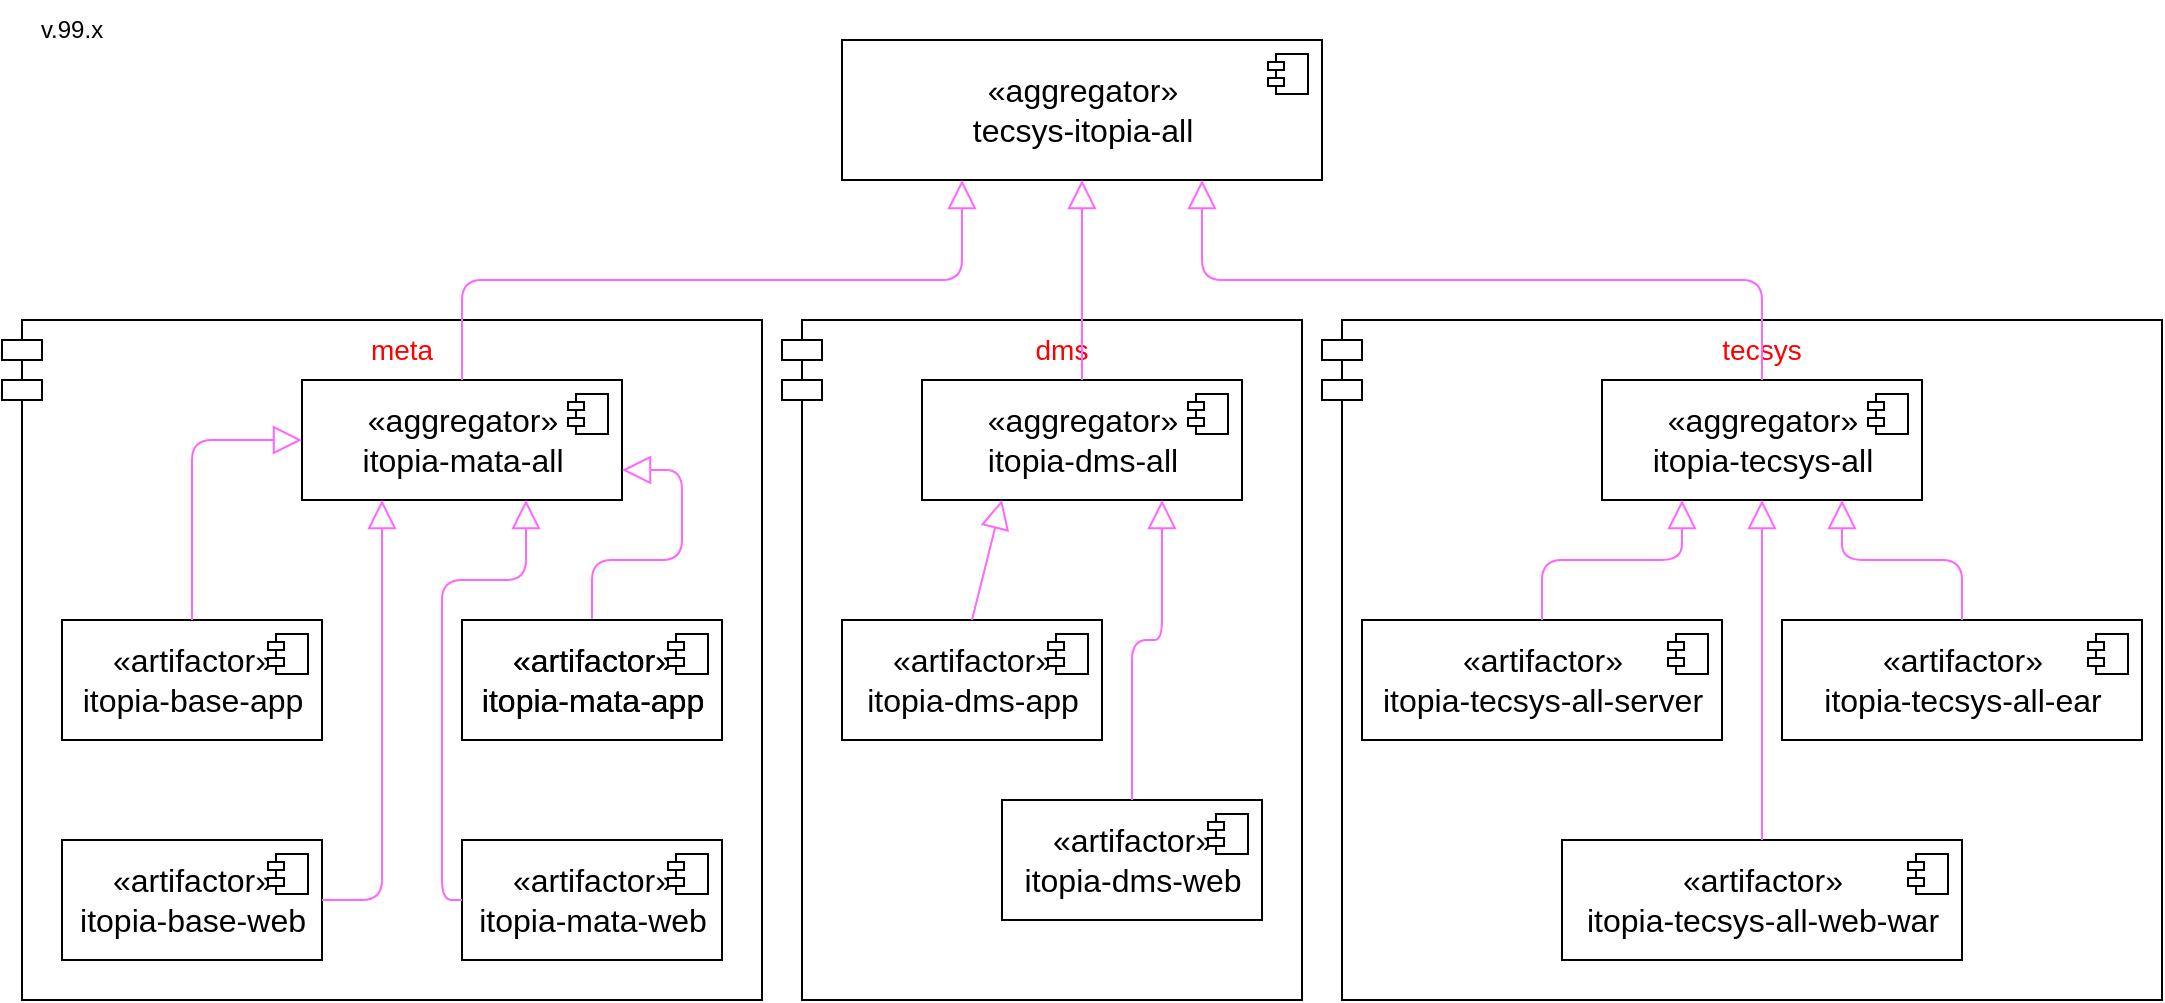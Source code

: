 <mxfile version="14.9.6" type="device"><diagram id="POSiw3sbQpuGDue9NJ8n" name="Page-1"><mxGraphModel dx="1343" dy="823" grid="1" gridSize="10" guides="1" tooltips="1" connect="1" arrows="1" fold="1" page="1" pageScale="1" pageWidth="1100" pageHeight="850" math="0" shadow="0"><root><mxCell id="0"/><mxCell id="1" parent="0"/><mxCell id="XDaR1owSfXNGEUzWIMaf-47" value="tecsys" style="shape=module;align=left;spacingLeft=20;align=center;verticalAlign=top;fontColor=#FF0000;fontSize=14;fillColor=none;" parent="1" vertex="1"><mxGeometry x="670" y="290" width="420" height="340" as="geometry"/></mxCell><mxCell id="XDaR1owSfXNGEUzWIMaf-46" value="dms" style="shape=module;align=left;spacingLeft=20;align=center;verticalAlign=top;fontColor=#FF0000;fontSize=14;fillColor=none;" parent="1" vertex="1"><mxGeometry x="400" y="290" width="260" height="340" as="geometry"/></mxCell><mxCell id="XDaR1owSfXNGEUzWIMaf-45" value="meta" style="shape=module;align=left;spacingLeft=20;align=center;verticalAlign=top;fontColor=#FF0000;fontSize=14;fillColor=none;" parent="1" vertex="1"><mxGeometry x="10" y="290" width="380" height="340" as="geometry"/></mxCell><mxCell id="XDaR1owSfXNGEUzWIMaf-1" value="«aggregator»&lt;br style=&quot;font-size: 16px&quot;&gt;&lt;span style=&quot;font-size: 16px&quot;&gt;tecsys-itopia-all&lt;/span&gt;" style="html=1;dropTarget=0;fontSize=16;fontStyle=0;fillColor=none;" parent="1" vertex="1"><mxGeometry x="430" y="150" width="240" height="70" as="geometry"/></mxCell><mxCell id="XDaR1owSfXNGEUzWIMaf-2" value="" style="shape=module;jettyWidth=8;jettyHeight=4;" parent="XDaR1owSfXNGEUzWIMaf-1" vertex="1"><mxGeometry x="1" width="20" height="20" relative="1" as="geometry"><mxPoint x="-27" y="7" as="offset"/></mxGeometry></mxCell><mxCell id="XDaR1owSfXNGEUzWIMaf-5" value="«aggregator»&lt;br style=&quot;font-size: 16px&quot;&gt;&lt;span style=&quot;font-size: 16px&quot;&gt;itopia-mata-all&lt;/span&gt;" style="html=1;dropTarget=0;fontSize=16;fontStyle=0;fillColor=none;" parent="1" vertex="1"><mxGeometry x="160" y="320" width="160" height="60" as="geometry"/></mxCell><mxCell id="XDaR1owSfXNGEUzWIMaf-6" value="" style="shape=module;jettyWidth=8;jettyHeight=4;" parent="XDaR1owSfXNGEUzWIMaf-5" vertex="1"><mxGeometry x="1" width="20" height="20" relative="1" as="geometry"><mxPoint x="-27" y="7" as="offset"/></mxGeometry></mxCell><mxCell id="XDaR1owSfXNGEUzWIMaf-7" value="«aggregator»&lt;br style=&quot;font-size: 16px&quot;&gt;&lt;span style=&quot;font-size: 16px&quot;&gt;itopia-dms-all&lt;/span&gt;" style="html=1;dropTarget=0;fontSize=16;fontStyle=0;fillColor=none;" parent="1" vertex="1"><mxGeometry x="470" y="320" width="160" height="60" as="geometry"/></mxCell><mxCell id="XDaR1owSfXNGEUzWIMaf-8" value="" style="shape=module;jettyWidth=8;jettyHeight=4;" parent="XDaR1owSfXNGEUzWIMaf-7" vertex="1"><mxGeometry x="1" width="20" height="20" relative="1" as="geometry"><mxPoint x="-27" y="7" as="offset"/></mxGeometry></mxCell><mxCell id="XDaR1owSfXNGEUzWIMaf-9" value="«aggregator»&lt;br style=&quot;font-size: 16px&quot;&gt;&lt;span style=&quot;font-size: 16px&quot;&gt;itopia-tecsys-all&lt;/span&gt;" style="html=1;dropTarget=0;fontSize=16;fontStyle=0;fillColor=none;" parent="1" vertex="1"><mxGeometry x="810" y="320" width="160" height="60" as="geometry"/></mxCell><mxCell id="XDaR1owSfXNGEUzWIMaf-10" value="" style="shape=module;jettyWidth=8;jettyHeight=4;" parent="XDaR1owSfXNGEUzWIMaf-9" vertex="1"><mxGeometry x="1" width="20" height="20" relative="1" as="geometry"><mxPoint x="-27" y="7" as="offset"/></mxGeometry></mxCell><mxCell id="XDaR1owSfXNGEUzWIMaf-11" value="" style="endArrow=block;endFill=0;endSize=12;html=1;strokeColor=#FF66FF;strokeWidth=1;entryX=0.5;entryY=1;entryDx=0;entryDy=0;exitX=0.5;exitY=0;exitDx=0;exitDy=0;" parent="1" source="XDaR1owSfXNGEUzWIMaf-7" target="XDaR1owSfXNGEUzWIMaf-1" edge="1"><mxGeometry width="160" relative="1" as="geometry"><mxPoint x="740" y="310" as="sourcePoint"/><mxPoint x="740" y="240" as="targetPoint"/></mxGeometry></mxCell><mxCell id="XDaR1owSfXNGEUzWIMaf-12" value="" style="endArrow=block;endFill=0;endSize=12;html=1;strokeColor=#FF66FF;strokeWidth=1;entryX=0.25;entryY=1;entryDx=0;entryDy=0;" parent="1" target="XDaR1owSfXNGEUzWIMaf-1" edge="1"><mxGeometry width="160" relative="1" as="geometry"><mxPoint x="240" y="320" as="sourcePoint"/><mxPoint x="250" y="180" as="targetPoint"/><Array as="points"><mxPoint x="240" y="270"/><mxPoint x="490" y="270"/></Array></mxGeometry></mxCell><mxCell id="XDaR1owSfXNGEUzWIMaf-13" value="" style="endArrow=block;endFill=0;endSize=12;html=1;strokeColor=#FF66FF;strokeWidth=1;entryX=0.75;entryY=1;entryDx=0;entryDy=0;exitX=0.5;exitY=0;exitDx=0;exitDy=0;" parent="1" source="XDaR1owSfXNGEUzWIMaf-9" target="XDaR1owSfXNGEUzWIMaf-1" edge="1"><mxGeometry width="160" relative="1" as="geometry"><mxPoint x="869.5" y="270" as="sourcePoint"/><mxPoint x="869.5" y="180" as="targetPoint"/><Array as="points"><mxPoint x="890" y="270"/><mxPoint x="610" y="270"/></Array></mxGeometry></mxCell><mxCell id="XDaR1owSfXNGEUzWIMaf-14" value="«artifactor»&lt;br style=&quot;font-size: 16px&quot;&gt;&lt;span style=&quot;font-size: 16px&quot;&gt;itopia-mata-app&lt;/span&gt;" style="html=1;dropTarget=0;fontSize=16;fontStyle=0;fillColor=none;" parent="1" vertex="1"><mxGeometry x="240" y="440" width="130" height="60" as="geometry"/></mxCell><mxCell id="XDaR1owSfXNGEUzWIMaf-15" value="" style="shape=module;jettyWidth=8;jettyHeight=4;" parent="XDaR1owSfXNGEUzWIMaf-14" vertex="1"><mxGeometry x="1" width="20" height="20" relative="1" as="geometry"><mxPoint x="-27" y="7" as="offset"/></mxGeometry></mxCell><mxCell id="XDaR1owSfXNGEUzWIMaf-16" value="«artifactor»&lt;br style=&quot;font-size: 16px&quot;&gt;&lt;span style=&quot;font-size: 16px&quot;&gt;itopia-base-app&lt;/span&gt;" style="html=1;dropTarget=0;fontSize=16;fontStyle=0;fillColor=none;" parent="1" vertex="1"><mxGeometry x="40" y="440" width="130" height="60" as="geometry"/></mxCell><mxCell id="XDaR1owSfXNGEUzWIMaf-17" value="" style="shape=module;jettyWidth=8;jettyHeight=4;" parent="XDaR1owSfXNGEUzWIMaf-16" vertex="1"><mxGeometry x="1" width="20" height="20" relative="1" as="geometry"><mxPoint x="-27" y="7" as="offset"/></mxGeometry></mxCell><mxCell id="XDaR1owSfXNGEUzWIMaf-18" value="«artifactor»&lt;br style=&quot;font-size: 16px&quot;&gt;&lt;span style=&quot;font-size: 16px&quot;&gt;itopia-mata-web&lt;/span&gt;" style="html=1;dropTarget=0;fontSize=16;fontStyle=0;fillColor=none;" parent="1" vertex="1"><mxGeometry x="240" y="550" width="130" height="60" as="geometry"/></mxCell><mxCell id="XDaR1owSfXNGEUzWIMaf-19" value="" style="shape=module;jettyWidth=8;jettyHeight=4;" parent="XDaR1owSfXNGEUzWIMaf-18" vertex="1"><mxGeometry x="1" width="20" height="20" relative="1" as="geometry"><mxPoint x="-27" y="7" as="offset"/></mxGeometry></mxCell><mxCell id="XDaR1owSfXNGEUzWIMaf-20" value="«artifactor»&lt;br style=&quot;font-size: 16px&quot;&gt;&lt;span style=&quot;font-size: 16px&quot;&gt;itopia-base-web&lt;/span&gt;" style="html=1;dropTarget=0;fontSize=16;fontStyle=0;fillColor=none;" parent="1" vertex="1"><mxGeometry x="40" y="550" width="130" height="60" as="geometry"/></mxCell><mxCell id="XDaR1owSfXNGEUzWIMaf-21" value="" style="shape=module;jettyWidth=8;jettyHeight=4;" parent="XDaR1owSfXNGEUzWIMaf-20" vertex="1"><mxGeometry x="1" width="20" height="20" relative="1" as="geometry"><mxPoint x="-27" y="7" as="offset"/></mxGeometry></mxCell><mxCell id="XDaR1owSfXNGEUzWIMaf-22" value="" style="endArrow=block;endFill=0;endSize=12;html=1;strokeColor=#FF66FF;strokeWidth=1;entryX=0;entryY=0.5;entryDx=0;entryDy=0;exitX=0.5;exitY=0;exitDx=0;exitDy=0;" parent="1" source="XDaR1owSfXNGEUzWIMaf-16" target="XDaR1owSfXNGEUzWIMaf-5" edge="1"><mxGeometry width="160" relative="1" as="geometry"><mxPoint x="200" y="710" as="sourcePoint"/><mxPoint x="200" y="620" as="targetPoint"/><Array as="points"><mxPoint x="105" y="350"/></Array></mxGeometry></mxCell><mxCell id="XDaR1owSfXNGEUzWIMaf-23" value="" style="endArrow=block;endFill=0;endSize=12;html=1;strokeColor=#FF66FF;strokeWidth=1;entryX=0.25;entryY=1;entryDx=0;entryDy=0;exitX=1;exitY=0.5;exitDx=0;exitDy=0;" parent="1" source="XDaR1owSfXNGEUzWIMaf-20" target="XDaR1owSfXNGEUzWIMaf-5" edge="1"><mxGeometry width="160" relative="1" as="geometry"><mxPoint x="210" y="710" as="sourcePoint"/><mxPoint x="210" y="620" as="targetPoint"/><Array as="points"><mxPoint x="200" y="580"/></Array></mxGeometry></mxCell><mxCell id="XDaR1owSfXNGEUzWIMaf-24" value="" style="endArrow=block;endFill=0;endSize=12;html=1;strokeColor=#FF66FF;strokeWidth=1;exitX=0;exitY=0.5;exitDx=0;exitDy=0;entryX=0.7;entryY=1;entryDx=0;entryDy=0;entryPerimeter=0;" parent="1" source="XDaR1owSfXNGEUzWIMaf-18" target="XDaR1owSfXNGEUzWIMaf-5" edge="1"><mxGeometry width="160" relative="1" as="geometry"><mxPoint x="500" y="590" as="sourcePoint"/><mxPoint x="260" y="390" as="targetPoint"/><Array as="points"><mxPoint x="230" y="580"/><mxPoint x="230" y="420"/><mxPoint x="272" y="420"/></Array></mxGeometry></mxCell><mxCell id="XDaR1owSfXNGEUzWIMaf-25" value="" style="endArrow=block;endFill=0;endSize=12;html=1;strokeColor=#FF66FF;strokeWidth=1;exitX=0.5;exitY=0;exitDx=0;exitDy=0;entryX=1;entryY=0.75;entryDx=0;entryDy=0;" parent="1" source="XDaR1owSfXNGEUzWIMaf-14" target="XDaR1owSfXNGEUzWIMaf-5" edge="1"><mxGeometry width="160" relative="1" as="geometry"><mxPoint x="530" y="680" as="sourcePoint"/><mxPoint x="420" y="470" as="targetPoint"/><Array as="points"><mxPoint x="305" y="410"/><mxPoint x="350" y="410"/><mxPoint x="350" y="365"/></Array></mxGeometry></mxCell><mxCell id="XDaR1owSfXNGEUzWIMaf-27" value="«artifactor»&lt;br style=&quot;font-size: 16px&quot;&gt;&lt;span style=&quot;font-size: 16px&quot;&gt;itopia-mata-app&lt;/span&gt;" style="html=1;dropTarget=0;fontSize=16;fontStyle=0;fillColor=none;" parent="1" vertex="1"><mxGeometry x="240" y="440" width="130" height="60" as="geometry"/></mxCell><mxCell id="XDaR1owSfXNGEUzWIMaf-28" value="" style="shape=module;jettyWidth=8;jettyHeight=4;" parent="XDaR1owSfXNGEUzWIMaf-27" vertex="1"><mxGeometry x="1" width="20" height="20" relative="1" as="geometry"><mxPoint x="-27" y="7" as="offset"/></mxGeometry></mxCell><mxCell id="XDaR1owSfXNGEUzWIMaf-29" value="«artifactor»&lt;br style=&quot;font-size: 16px&quot;&gt;&lt;span style=&quot;font-size: 16px&quot;&gt;itopia-dms-web&lt;/span&gt;" style="html=1;dropTarget=0;fontSize=16;fontStyle=0;fillColor=none;" parent="1" vertex="1"><mxGeometry x="510" y="530" width="130" height="60" as="geometry"/></mxCell><mxCell id="XDaR1owSfXNGEUzWIMaf-30" value="" style="shape=module;jettyWidth=8;jettyHeight=4;" parent="XDaR1owSfXNGEUzWIMaf-29" vertex="1"><mxGeometry x="1" width="20" height="20" relative="1" as="geometry"><mxPoint x="-27" y="7" as="offset"/></mxGeometry></mxCell><mxCell id="XDaR1owSfXNGEUzWIMaf-31" value="«artifactor»&lt;br style=&quot;font-size: 16px&quot;&gt;&lt;span style=&quot;font-size: 16px&quot;&gt;itopia-dms-app&lt;/span&gt;" style="html=1;dropTarget=0;fontSize=16;fontStyle=0;fillColor=none;" parent="1" vertex="1"><mxGeometry x="430" y="440" width="130" height="60" as="geometry"/></mxCell><mxCell id="XDaR1owSfXNGEUzWIMaf-32" value="" style="shape=module;jettyWidth=8;jettyHeight=4;" parent="XDaR1owSfXNGEUzWIMaf-31" vertex="1"><mxGeometry x="1" width="20" height="20" relative="1" as="geometry"><mxPoint x="-27" y="7" as="offset"/></mxGeometry></mxCell><mxCell id="XDaR1owSfXNGEUzWIMaf-33" value="" style="endArrow=block;endFill=0;endSize=12;html=1;strokeColor=#FF66FF;strokeWidth=1;entryX=0.25;entryY=1;entryDx=0;entryDy=0;exitX=0.5;exitY=0;exitDx=0;exitDy=0;" parent="1" source="XDaR1owSfXNGEUzWIMaf-31" target="XDaR1owSfXNGEUzWIMaf-7" edge="1"><mxGeometry width="160" relative="1" as="geometry"><mxPoint x="690" y="470" as="sourcePoint"/><mxPoint x="690" y="380" as="targetPoint"/></mxGeometry></mxCell><mxCell id="XDaR1owSfXNGEUzWIMaf-34" value="" style="endArrow=block;endFill=0;endSize=12;html=1;strokeColor=#FF66FF;strokeWidth=1;entryX=0.75;entryY=1;entryDx=0;entryDy=0;exitX=0.5;exitY=0;exitDx=0;exitDy=0;" parent="1" source="XDaR1owSfXNGEUzWIMaf-29" target="XDaR1owSfXNGEUzWIMaf-7" edge="1"><mxGeometry width="160" relative="1" as="geometry"><mxPoint x="750" y="570" as="sourcePoint"/><mxPoint x="750" y="480" as="targetPoint"/><Array as="points"><mxPoint x="575" y="450"/><mxPoint x="590" y="450"/></Array></mxGeometry></mxCell><mxCell id="XDaR1owSfXNGEUzWIMaf-35" value="«artifactor»&lt;br style=&quot;font-size: 16px&quot;&gt;&lt;span style=&quot;font-size: 16px&quot;&gt;itopia-tecsys-all-server&lt;/span&gt;" style="html=1;dropTarget=0;fontSize=16;fontStyle=0;fillColor=none;" parent="1" vertex="1"><mxGeometry x="690" y="440" width="180" height="60" as="geometry"/></mxCell><mxCell id="XDaR1owSfXNGEUzWIMaf-36" value="" style="shape=module;jettyWidth=8;jettyHeight=4;" parent="XDaR1owSfXNGEUzWIMaf-35" vertex="1"><mxGeometry x="1" width="20" height="20" relative="1" as="geometry"><mxPoint x="-27" y="7" as="offset"/></mxGeometry></mxCell><mxCell id="XDaR1owSfXNGEUzWIMaf-37" value="«artifactor»&lt;br style=&quot;font-size: 16px&quot;&gt;&lt;span style=&quot;font-size: 16px&quot;&gt;itopia-tecsys-all-web-war&lt;/span&gt;&lt;span style=&quot;color: rgba(0 , 0 , 0 , 0) ; font-family: monospace ; font-size: 0px&quot;&gt;%3CmxGraphModel%3E%3Croot%3E%3CmxCell%20id%3D%220%22%2F%3E%3CmxCell%20id%3D%221%22%20parent%3D%220%22%2F%3E%3CmxCell%20id%3D%222%22%20value%3D%22%C2%ABartifactor%C2%BB%26lt%3Bbr%20style%3D%26quot%3Bfont-size%3A%2016px%26quot%3B%26gt%3B%26lt%3Bspan%20style%3D%26quot%3Bfont-size%3A%2016px%26quot%3B%26gt%3Bitopia-tecsys-all-server%26lt%3B%2Fspan%26gt%3B%22%20style%3D%22html%3D1%3BdropTarget%3D0%3BfontSize%3D16%3BfontStyle%3D0%3BfillColor%3Dnone%3B%22%20vertex%3D%221%22%20parent%3D%221%22%3E%3CmxGeometry%20x%3D%22690%22%20y%3D%22425%22%20width%3D%22180%22%20height%3D%2260%22%20as%3D%22geometry%22%2F%3E%3C%2FmxCell%3E%3CmxCell%20id%3D%223%22%20value%3D%22%22%20style%3D%22shape%3Dmodule%3BjettyWidth%3D8%3BjettyHeight%3D4%3B%22%20vertex%3D%221%22%20parent%3D%222%22%3E%3CmxGeometry%20x%3D%221%22%20width%3D%2220%22%20height%3D%2220%22%20relative%3D%221%22%20as%3D%22geometry%22%3E%3CmxPoint%20x%3D%22-27%22%20y%3D%227%22%20as%3D%22offset%22%2F%3E%3C%2FmxGeometry%3E%3C%2FmxCell%3E%3C%2Froot%3E%3C%2FmxGraphModel%3E&lt;/span&gt;" style="html=1;dropTarget=0;fontSize=16;fontStyle=0;fillColor=none;" parent="1" vertex="1"><mxGeometry x="790" y="550" width="200" height="60" as="geometry"/></mxCell><mxCell id="XDaR1owSfXNGEUzWIMaf-38" value="" style="shape=module;jettyWidth=8;jettyHeight=4;" parent="XDaR1owSfXNGEUzWIMaf-37" vertex="1"><mxGeometry x="1" width="20" height="20" relative="1" as="geometry"><mxPoint x="-27" y="7" as="offset"/></mxGeometry></mxCell><mxCell id="XDaR1owSfXNGEUzWIMaf-39" value="«artifactor»&lt;br style=&quot;font-size: 16px&quot;&gt;&lt;span style=&quot;font-size: 16px&quot;&gt;itopia-tecsys-all-ear&lt;/span&gt;&lt;span style=&quot;color: rgba(0 , 0 , 0 , 0) ; font-family: monospace ; font-size: 0px&quot;&gt;%3CmxGraphModel%3E%3Croot%3E%3CmxCell%20id%3D%220%22%2F%3E%3CmxCell%20id%3D%221%22%20parent%3D%220%22%2F%3E%3CmxCell%20id%3D%222%22%20value%3D%22%C2%ABartifactor%C2%BB%26lt%3Bbr%20style%3D%26quot%3Bfont-size%3A%2016px%26quot%3B%26gt%3B%26lt%3Bspan%20style%3D%26quot%3Bfont-size%3A%2016px%26quot%3B%26gt%3Bitopia-tecsys-all-server%26lt%3B%2Fspan%26gt%3B%22%20style%3D%22html%3D1%3BdropTarget%3D0%3BfontSize%3D16%3BfontStyle%3D0%3BfillColor%3Dnone%3B%22%20vertex%3D%221%22%20parent%3D%221%22%3E%3CmxGeometry%20x%3D%22690%22%20y%3D%22425%22%20width%3D%22180%22%20height%3D%2260%22%20as%3D%22geometry%22%2F%3E%3C%2FmxCell%3E%3CmxCell%20id%3D%223%22%20value%3D%22%22%20style%3D%22shape%3Dmodule%3BjettyWidth%3D8%3BjettyHeight%3D4%3B%22%20vertex%3D%221%22%20parent%3D%222%22%3E%3CmxGeometry%20x%3D%221%22%20width%3D%2220%22%20height%3D%2220%22%20relative%3D%221%22%20as%3D%22geometry%22%3E%3CmxPoint%20x%3D%22-27%22%20y%3D%227%22%20as%3D%22offset%22%2F%3E%3C%2FmxGeometry%3E%3C%2FmxCell%3E%3C%2Froot%3E%3C%2FmxGraphModel%3E&lt;/span&gt;" style="html=1;dropTarget=0;fontSize=16;fontStyle=0;fillColor=none;" parent="1" vertex="1"><mxGeometry x="900" y="440" width="180" height="60" as="geometry"/></mxCell><mxCell id="XDaR1owSfXNGEUzWIMaf-40" value="" style="shape=module;jettyWidth=8;jettyHeight=4;" parent="XDaR1owSfXNGEUzWIMaf-39" vertex="1"><mxGeometry x="1" width="20" height="20" relative="1" as="geometry"><mxPoint x="-27" y="7" as="offset"/></mxGeometry></mxCell><mxCell id="XDaR1owSfXNGEUzWIMaf-41" value="" style="endArrow=block;endFill=0;endSize=12;html=1;strokeColor=#FF66FF;strokeWidth=1;entryX=0.5;entryY=1;entryDx=0;entryDy=0;exitX=0.5;exitY=0;exitDx=0;exitDy=0;" parent="1" source="XDaR1owSfXNGEUzWIMaf-37" target="XDaR1owSfXNGEUzWIMaf-9" edge="1"><mxGeometry width="160" relative="1" as="geometry"><mxPoint x="940" y="800" as="sourcePoint"/><mxPoint x="940" y="710" as="targetPoint"/></mxGeometry></mxCell><mxCell id="XDaR1owSfXNGEUzWIMaf-43" value="" style="endArrow=block;endFill=0;endSize=12;html=1;strokeColor=#FF66FF;strokeWidth=1;entryX=0.25;entryY=1;entryDx=0;entryDy=0;exitX=0.5;exitY=0;exitDx=0;exitDy=0;" parent="1" source="XDaR1owSfXNGEUzWIMaf-35" target="XDaR1owSfXNGEUzWIMaf-9" edge="1"><mxGeometry width="160" relative="1" as="geometry"><mxPoint x="900" y="560" as="sourcePoint"/><mxPoint x="900" y="390" as="targetPoint"/><Array as="points"><mxPoint x="780" y="410"/><mxPoint x="850" y="410"/></Array></mxGeometry></mxCell><mxCell id="XDaR1owSfXNGEUzWIMaf-44" value="" style="endArrow=block;endFill=0;endSize=12;html=1;strokeColor=#FF66FF;strokeWidth=1;entryX=0.75;entryY=1;entryDx=0;entryDy=0;exitX=0.5;exitY=0;exitDx=0;exitDy=0;" parent="1" source="XDaR1owSfXNGEUzWIMaf-39" target="XDaR1owSfXNGEUzWIMaf-9" edge="1"><mxGeometry width="160" relative="1" as="geometry"><mxPoint x="790" y="435" as="sourcePoint"/><mxPoint x="860" y="390" as="targetPoint"/><Array as="points"><mxPoint x="990" y="410"/><mxPoint x="930" y="410"/></Array></mxGeometry></mxCell><mxCell id="mZNOHjDICmIbMSZrcERM-2" value="v.99.x" style="text;html=1;strokeColor=none;fillColor=none;align=center;verticalAlign=middle;whiteSpace=wrap;rounded=0;" vertex="1" parent="1"><mxGeometry x="10" y="130" width="70" height="30" as="geometry"/></mxCell></root></mxGraphModel></diagram></mxfile>